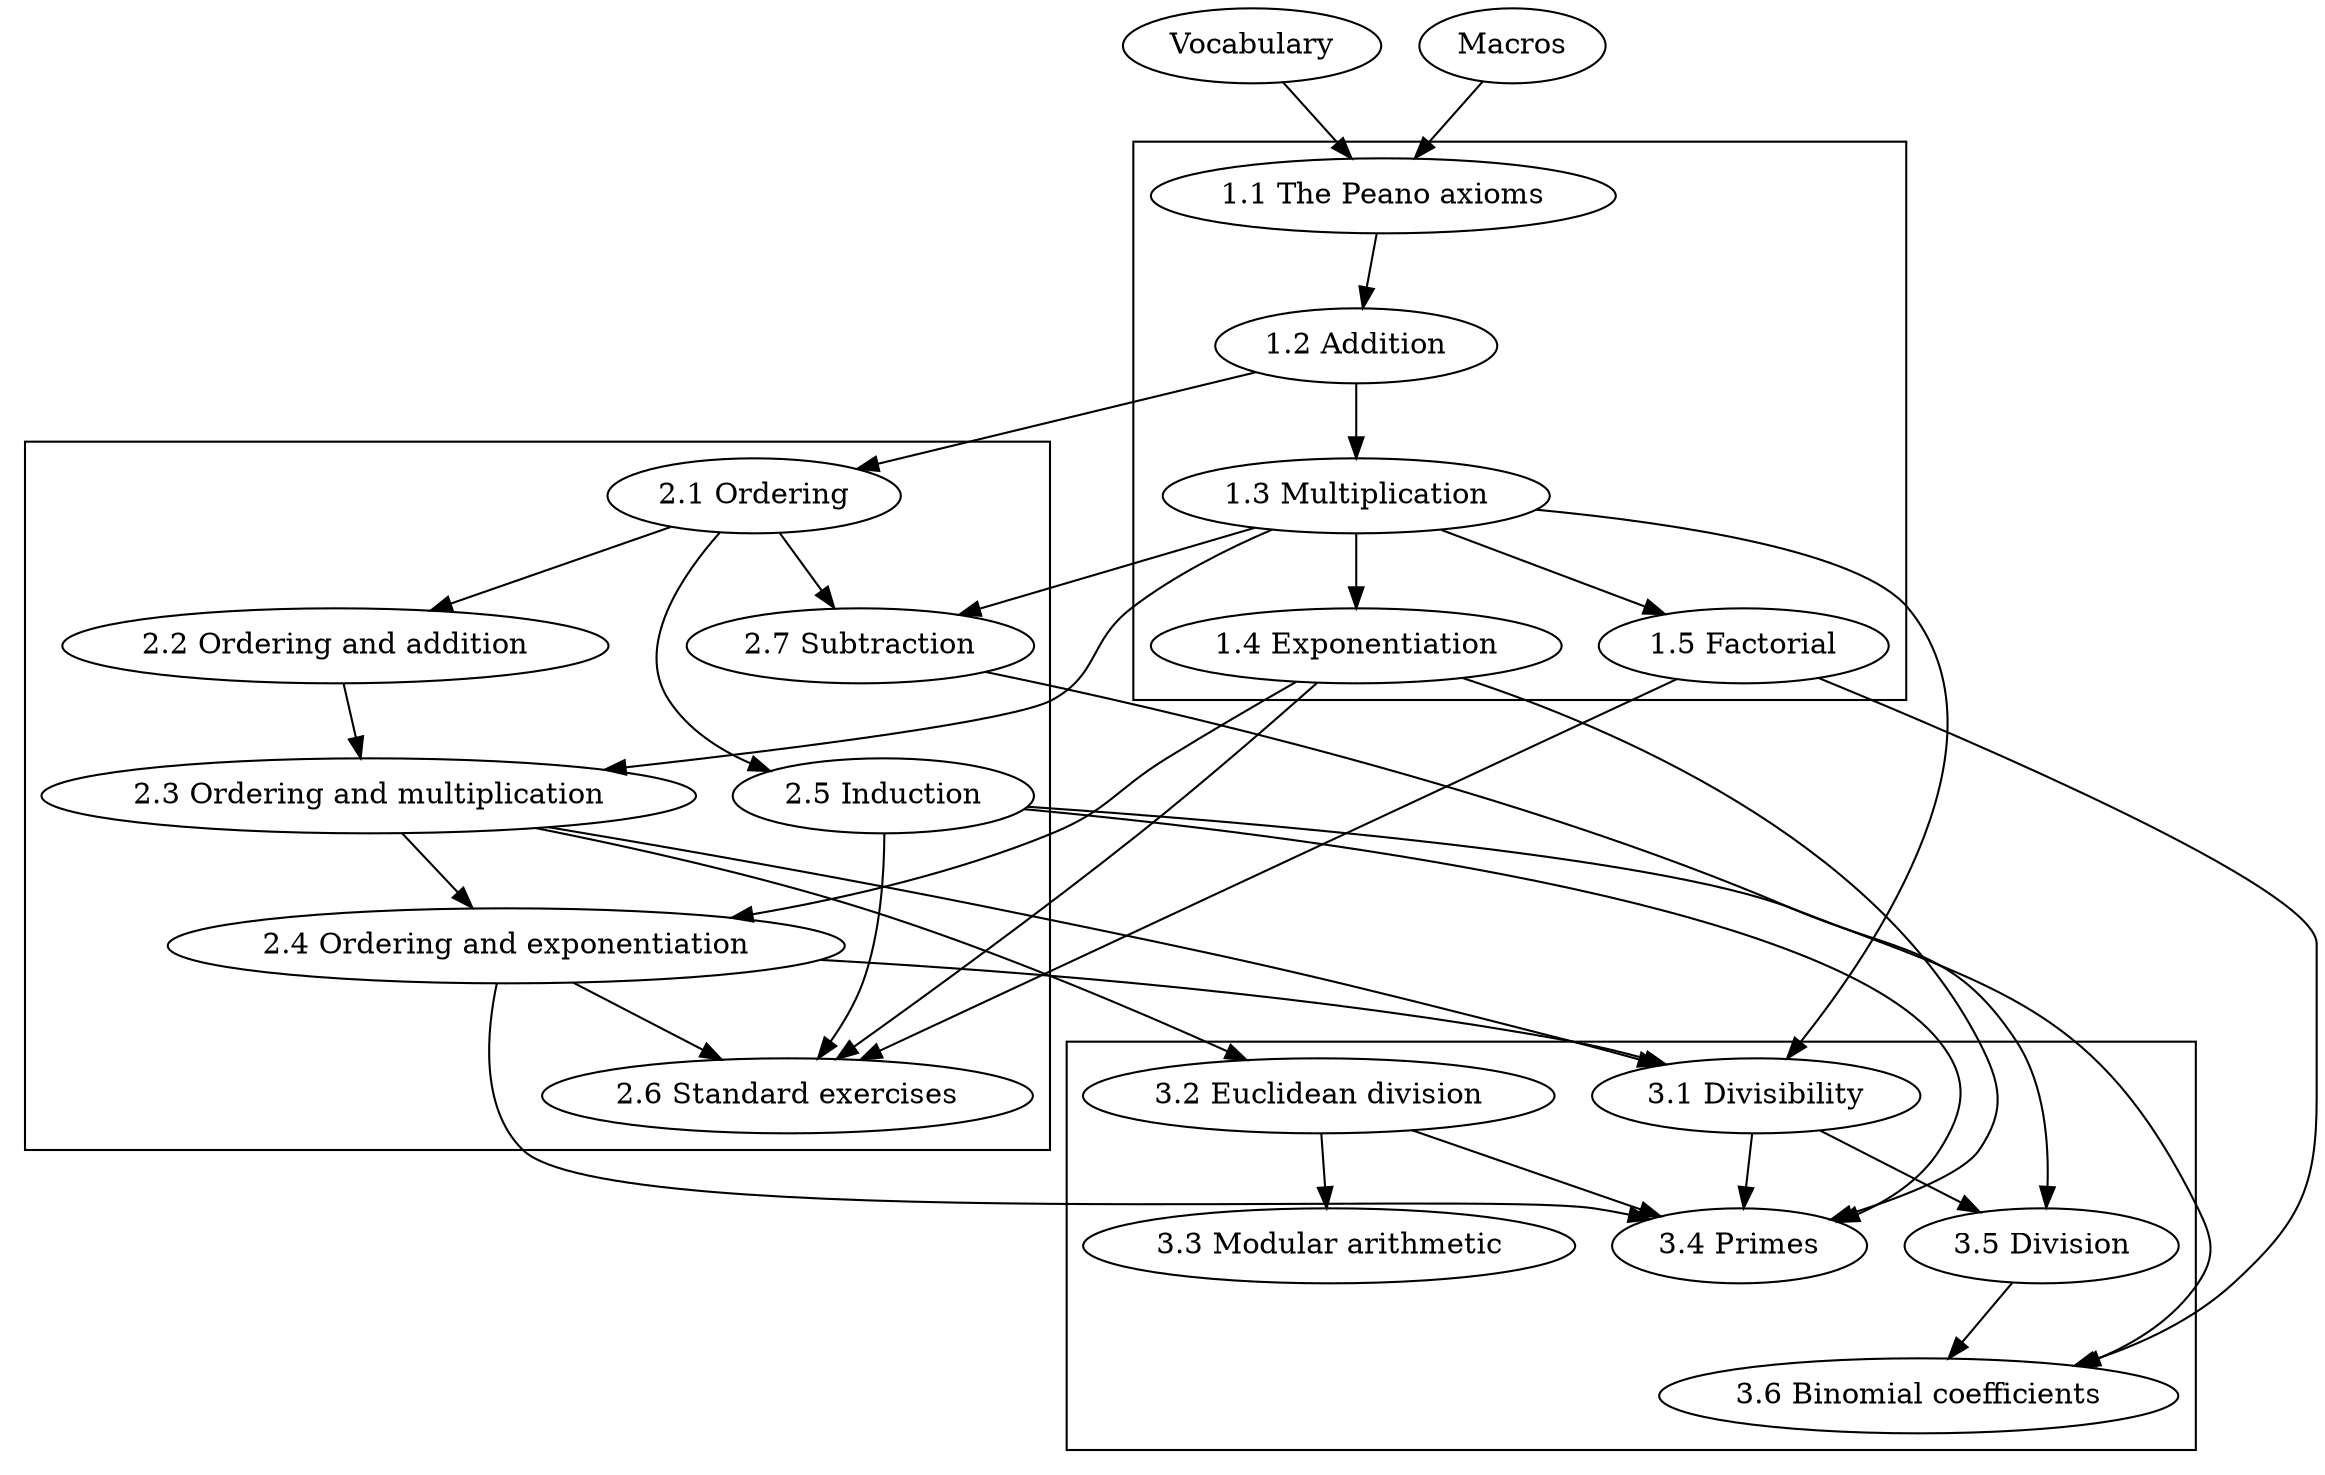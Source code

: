 digraph Sections {
  vocab [label = "Vocabulary"]
  macros [label = "Macros"]

  subgraph cluster_1 {
    arith_01 [label = "1.1 The Peano axioms"]
    arith_02 [label = "1.2 Addition"]
    arith_03 [label = "1.3 Multiplication"]
    arith_04 [label = "1.4 Exponentiation"]
    arith_05 [label = "1.5 Factorial"]
  }

  subgraph cluster_2 {
    ord_01 [label = "2.1 Ordering"]
    ord_02 [label = "2.2 Ordering and addition"]
    ord_03 [label = "2.3 Ordering and multiplication"]
    ord_04 [label = "2.4 Ordering and exponentiation"]
    ord_05 [label = "2.5 Induction"]
    ord_06 [label = "2.6 Standard exercises"]
    ord_07 [label = "2.7 Subtraction"]
  }

  subgraph cluster_3 {
    div_01 [label = "3.1 Divisibility"]
    div_02 [label = "3.2 Euclidean division"]
    div_03 [label = "3.3 Modular arithmetic"]
    div_04 [label = "3.4 Primes"]
    div_05 [label = "3.5 Division"]
    div_06 [label = "3.6 Binomial coefficients"]
  }

  /* 1.1 */ vocab, macros                             -> arith_01
  /* 1.2 */ arith_01                                  -> arith_02
  /* 1.3 */ arith_02                                  -> arith_03
  /* 1.4 */ arith_03                                  -> arith_04
  /* 1.5 */ arith_03                                  -> arith_05

  /* 2.1 */ arith_02                                  -> ord_01
  /* 2.2 */ ord_01                                    -> ord_02
  /* 2.3 */ arith_03, ord_02                          -> ord_03
  /* 2.4 */ arith_04, ord_03                          -> ord_04
  /* 2.5 */ ord_01                                    -> ord_05
  /* 2.6 */ arith_04, arith_05, ord_04, ord_05        -> ord_06
  /* 2.7 */ arith_03, ord_01                          -> ord_07

  /* 3.1 */ arith_03, ord_03, ord_04                  -> div_01
  /* 3.2 */ ord_03                                    -> div_02
  /* 3.3 */ div_02                                    -> div_03
  /* 3.4 */ arith_04, ord_04, ord_05, div_01, div_02  -> div_04
  /* 3.5 */ ord_07, div_01                            -> div_05
  /* 3.6 */ arith_05, ord_05, div_05                  -> div_06
}
